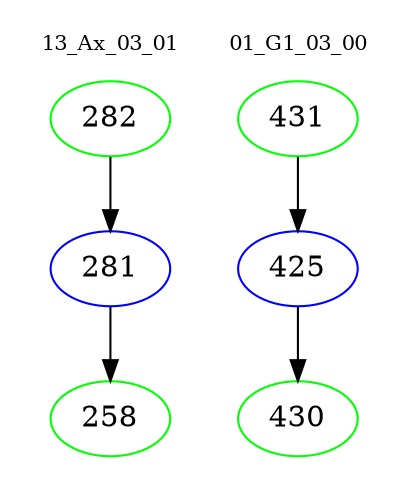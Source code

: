 digraph{
subgraph cluster_0 {
color = white
label = "13_Ax_03_01";
fontsize=10;
T0_282 [label="282", color="green"]
T0_282 -> T0_281 [color="black"]
T0_281 [label="281", color="blue"]
T0_281 -> T0_258 [color="black"]
T0_258 [label="258", color="green"]
}
subgraph cluster_1 {
color = white
label = "01_G1_03_00";
fontsize=10;
T1_431 [label="431", color="green"]
T1_431 -> T1_425 [color="black"]
T1_425 [label="425", color="blue"]
T1_425 -> T1_430 [color="black"]
T1_430 [label="430", color="green"]
}
}
